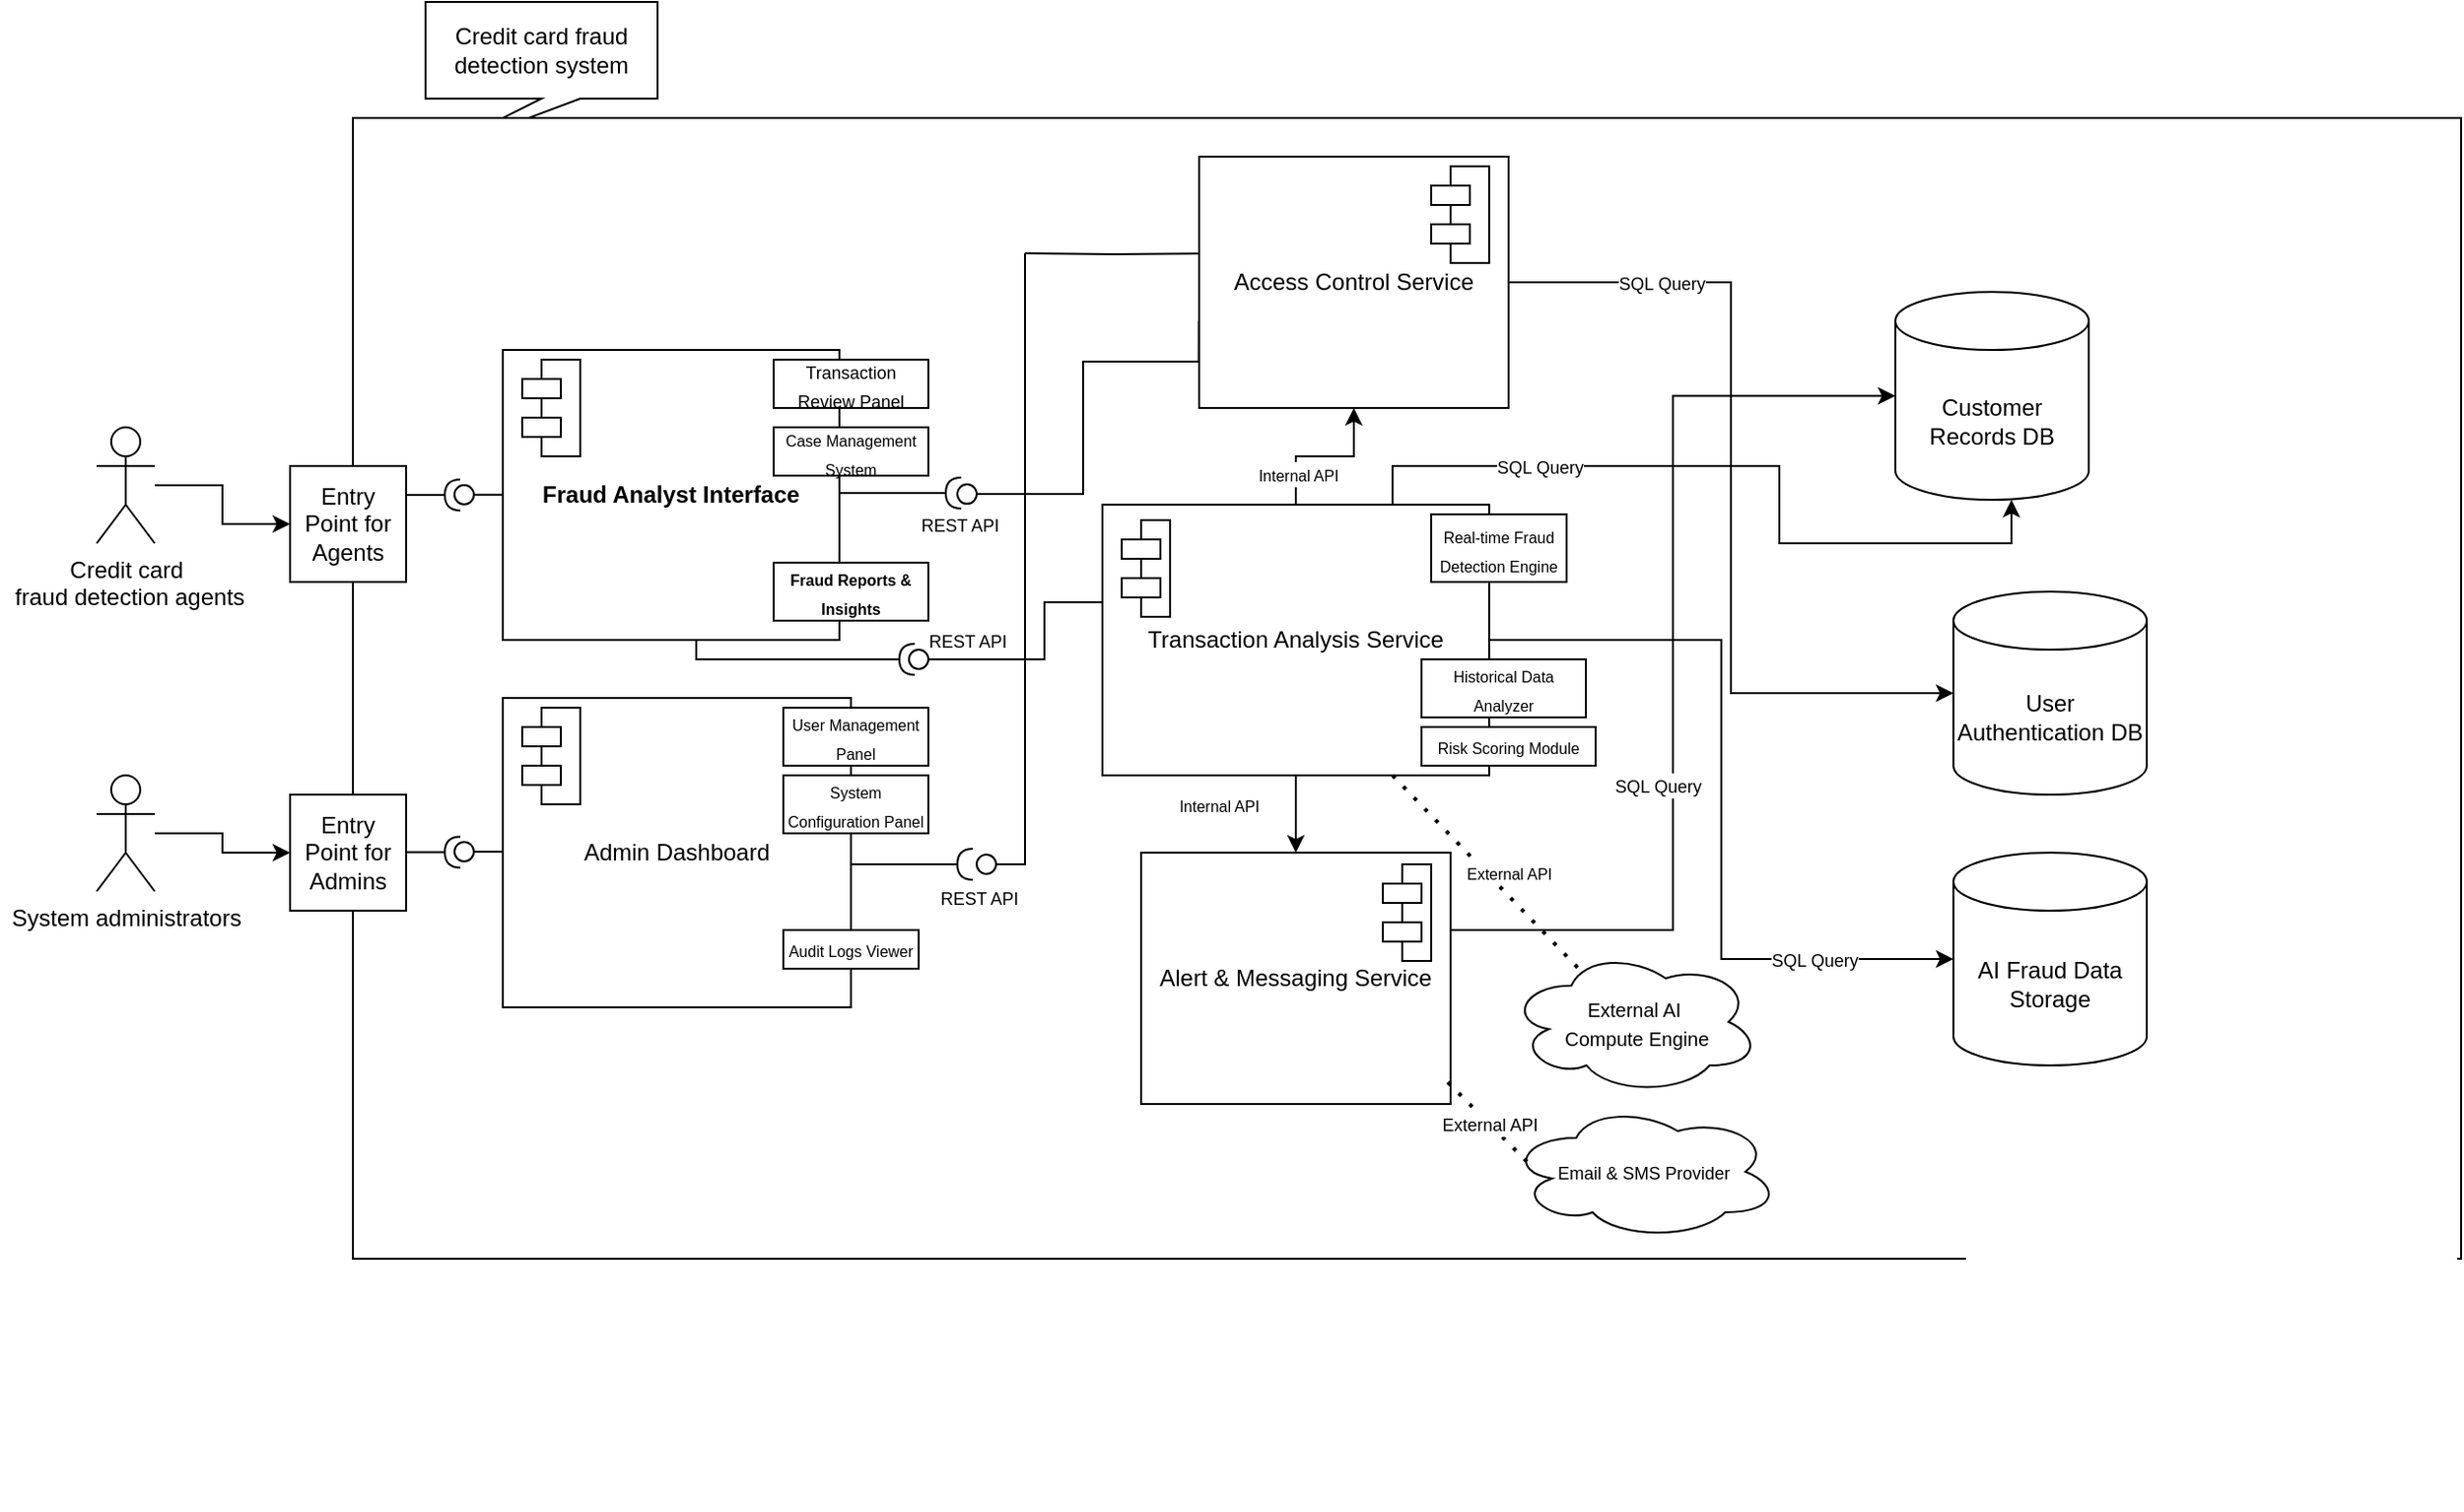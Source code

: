 <mxfile version="26.1.0">
  <diagram name="Page-1" id="USuxYv9XPbnceh0MRkEU">
    <mxGraphModel dx="1105" dy="1796" grid="1" gridSize="10" guides="1" tooltips="1" connect="1" arrows="1" fold="1" page="1" pageScale="1" pageWidth="827" pageHeight="1169" math="0" shadow="0">
      <root>
        <mxCell id="0" />
        <mxCell id="1" parent="0" />
        <mxCell id="2dHNPo27WO1Mkap-W8mN-35" value="" style="shape=callout;whiteSpace=wrap;html=1;perimeter=calloutPerimeter;position2=0;" parent="1" vertex="1">
          <mxGeometry x="220" y="-40" width="120" height="80" as="geometry" />
        </mxCell>
        <mxCell id="luGG8L6NpVET7iOfrZ5E-6" value="" style="edgeStyle=orthogonalEdgeStyle;rounded=0;orthogonalLoop=1;jettySize=auto;html=1;" parent="1" source="QUnVZabD3jAlZHyOa0Sr-1" target="luGG8L6NpVET7iOfrZ5E-1" edge="1">
          <mxGeometry relative="1" as="geometry" />
        </mxCell>
        <mxCell id="QUnVZabD3jAlZHyOa0Sr-1" value="Credit c&lt;span style=&quot;background-color: transparent; color: light-dark(rgb(0, 0, 0), rgb(255, 255, 255));&quot;&gt;ard&lt;/span&gt;&lt;div&gt;&lt;span style=&quot;background-color: transparent; color: light-dark(rgb(0, 0, 0), rgb(255, 255, 255));&quot;&gt;&amp;nbsp;fraud detection agents&lt;/span&gt;&lt;/div&gt;" style="shape=umlActor;verticalLabelPosition=bottom;verticalAlign=top;html=1;outlineConnect=0;" parent="1" vertex="1">
          <mxGeometry x="50" y="180" width="30" height="60" as="geometry" />
        </mxCell>
        <mxCell id="luGG8L6NpVET7iOfrZ5E-5" value="" style="edgeStyle=orthogonalEdgeStyle;rounded=0;orthogonalLoop=1;jettySize=auto;html=1;" parent="1" source="QUnVZabD3jAlZHyOa0Sr-2" target="luGG8L6NpVET7iOfrZ5E-4" edge="1">
          <mxGeometry relative="1" as="geometry" />
        </mxCell>
        <mxCell id="QUnVZabD3jAlZHyOa0Sr-2" value="System administrators" style="shape=umlActor;verticalLabelPosition=bottom;verticalAlign=top;html=1;outlineConnect=0;" parent="1" vertex="1">
          <mxGeometry x="50" y="360" width="30" height="60" as="geometry" />
        </mxCell>
        <mxCell id="P8tNy1iYW3qsByZ3YsKK-2" value="" style="rounded=0;whiteSpace=wrap;html=1;" parent="1" vertex="1">
          <mxGeometry x="182.5" y="20" width="1090" height="590" as="geometry" />
        </mxCell>
        <mxCell id="luGG8L6NpVET7iOfrZ5E-1" value="Entry Point for Agents" style="whiteSpace=wrap;html=1;aspect=fixed;" parent="1" vertex="1">
          <mxGeometry x="150" y="200" width="60" height="60" as="geometry" />
        </mxCell>
        <mxCell id="luGG8L6NpVET7iOfrZ5E-4" value="Entry Point for Admins" style="whiteSpace=wrap;html=1;aspect=fixed;" parent="1" vertex="1">
          <mxGeometry x="150" y="370" width="60" height="60" as="geometry" />
        </mxCell>
        <mxCell id="hKYB33OC29xuQnpMXn42-21" value="&#xa;  &#xa;    &#xa;    &#xa;    &#xa;    &#xa;    &#xa;      &#xa;    &#xa;    &#xa;      &#xa;    &#xa;    &#xa;    &#xa;    &#xa;      &#xa;    &#xa;    &#xa;    &#xa;    &#xa;      &#xa;    &#xa;    &#xa;      &#xa;    &#xa;    &#xa;      &#xa;    &#xa;    &#xa;      &#xa;    &#xa;    &#xa;      &#xa;    &#xa;    &#xa;      &#xa;    &#xa;    &#xa;    &#xa;    &#xa;    &#xa;    &#xa;    &#xa;    &#xa;    &#xa;    &#xa;    &#xa;    &#xa;    &#xa;  &#xa;" style="text;whiteSpace=wrap;html=1;" parent="1" vertex="1">
          <mxGeometry width="30" height="740" as="geometry" />
        </mxCell>
        <mxCell id="2dHNPo27WO1Mkap-W8mN-1" value="Credit card fraud detection system" style="text;html=1;align=center;verticalAlign=middle;whiteSpace=wrap;rounded=0;" parent="1" vertex="1">
          <mxGeometry x="230" y="-30" width="100" height="30" as="geometry" />
        </mxCell>
        <mxCell id="hKYB33OC29xuQnpMXn42-22" value="&#xa;  &#xa;    &#xa;    &#xa;    &#xa;    &#xa;    &#xa;      &#xa;    &#xa;    &#xa;      &#xa;    &#xa;    &#xa;    &#xa;    &#xa;      &#xa;    &#xa;    &#xa;    &#xa;    &#xa;      &#xa;    &#xa;    &#xa;      &#xa;    &#xa;    &#xa;      &#xa;    &#xa;    &#xa;      &#xa;    &#xa;    &#xa;      &#xa;    &#xa;    &#xa;      &#xa;    &#xa;    &#xa;    &#xa;    &#xa;    &#xa;    &#xa;    &#xa;    &#xa;    &#xa;    &#xa;    &#xa;    &#xa;    &#xa;  &#xa;" style="text;whiteSpace=wrap;html=1;" parent="1" vertex="1">
          <mxGeometry width="30" height="740" as="geometry" />
        </mxCell>
        <mxCell id="2dHNPo27WO1Mkap-W8mN-13" value="" style="edgeStyle=orthogonalEdgeStyle;rounded=0;orthogonalLoop=1;jettySize=auto;html=1;" parent="1" source="2dHNPo27WO1Mkap-W8mN-2" target="2dHNPo27WO1Mkap-W8mN-6" edge="1">
          <mxGeometry relative="1" as="geometry" />
        </mxCell>
        <mxCell id="2dHNPo27WO1Mkap-W8mN-54" value="&lt;font style=&quot;font-size: 8px;&quot;&gt;Internal API&lt;/font&gt;" style="edgeLabel;html=1;align=center;verticalAlign=middle;resizable=0;points=[];" parent="2dHNPo27WO1Mkap-W8mN-13" vertex="1" connectable="0">
          <mxGeometry x="-0.011" relative="1" as="geometry">
            <mxPoint x="-40" y="-5" as="offset" />
          </mxGeometry>
        </mxCell>
        <mxCell id="hKYB33OC29xuQnpMXn42-23" value="&#xa;  &#xa;    &#xa;    &#xa;    &#xa;    &#xa;    &#xa;      &#xa;    &#xa;    &#xa;      &#xa;    &#xa;    &#xa;    &#xa;    &#xa;      &#xa;    &#xa;    &#xa;    &#xa;    &#xa;      &#xa;    &#xa;    &#xa;      &#xa;    &#xa;    &#xa;      &#xa;    &#xa;    &#xa;      &#xa;    &#xa;    &#xa;      &#xa;    &#xa;    &#xa;      &#xa;    &#xa;    &#xa;    &#xa;    &#xa;    &#xa;    &#xa;    &#xa;    &#xa;    &#xa;    &#xa;    &#xa;    &#xa;    &#xa;  &#xa;" style="text;whiteSpace=wrap;html=1;" parent="1" vertex="1">
          <mxGeometry width="30" height="740" as="geometry" />
        </mxCell>
        <mxCell id="2dHNPo27WO1Mkap-W8mN-17" style="edgeStyle=orthogonalEdgeStyle;rounded=0;orthogonalLoop=1;jettySize=auto;html=1;exitX=1;exitY=0.5;exitDx=0;exitDy=0;entryX=0;entryY=0.5;entryDx=0;entryDy=0;entryPerimeter=0;" parent="1" source="2dHNPo27WO1Mkap-W8mN-2" target="-xYINVgXVr2gYHE_FDno-7" edge="1">
          <mxGeometry relative="1" as="geometry">
            <mxPoint x="1000" y="410" as="targetPoint" />
          </mxGeometry>
        </mxCell>
        <mxCell id="2dHNPo27WO1Mkap-W8mN-51" value="&lt;font style=&quot;font-size: 9px;&quot;&gt;SQL Query&lt;/font&gt;" style="edgeLabel;html=1;align=center;verticalAlign=middle;resizable=0;points=[];" parent="2dHNPo27WO1Mkap-W8mN-17" vertex="1" connectable="0">
          <mxGeometry x="0.56" relative="1" as="geometry">
            <mxPoint x="17" as="offset" />
          </mxGeometry>
        </mxCell>
        <mxCell id="hKYB33OC29xuQnpMXn42-24" value="&#xa;  &#xa;    &#xa;    &#xa;    &#xa;    &#xa;    &#xa;      &#xa;    &#xa;    &#xa;      &#xa;    &#xa;    &#xa;    &#xa;    &#xa;      &#xa;    &#xa;    &#xa;    &#xa;    &#xa;      &#xa;    &#xa;    &#xa;      &#xa;    &#xa;    &#xa;      &#xa;    &#xa;    &#xa;      &#xa;    &#xa;    &#xa;      &#xa;    &#xa;    &#xa;      &#xa;    &#xa;    &#xa;    &#xa;    &#xa;    &#xa;    &#xa;    &#xa;    &#xa;    &#xa;    &#xa;    &#xa;    &#xa;    &#xa;  &#xa;" style="text;whiteSpace=wrap;html=1;" parent="1" vertex="1">
          <mxGeometry width="30" height="740" as="geometry" />
        </mxCell>
        <mxCell id="2dHNPo27WO1Mkap-W8mN-57" style="edgeStyle=orthogonalEdgeStyle;rounded=0;orthogonalLoop=1;jettySize=auto;html=1;entryX=0.5;entryY=1;entryDx=0;entryDy=0;" parent="1" source="2dHNPo27WO1Mkap-W8mN-2" target="2dHNPo27WO1Mkap-W8mN-7" edge="1">
          <mxGeometry relative="1" as="geometry" />
        </mxCell>
        <mxCell id="2dHNPo27WO1Mkap-W8mN-58" value="&lt;font style=&quot;font-size: 8px;&quot;&gt;Internal API&lt;/font&gt;" style="edgeLabel;html=1;align=center;verticalAlign=middle;resizable=0;points=[];" parent="2dHNPo27WO1Mkap-W8mN-57" vertex="1" connectable="0">
          <mxGeometry x="-0.593" y="-1" relative="1" as="geometry">
            <mxPoint as="offset" />
          </mxGeometry>
        </mxCell>
        <mxCell id="2dHNPo27WO1Mkap-W8mN-2" value="Transaction Analysis Service" style="rounded=0;whiteSpace=wrap;html=1;" parent="1" vertex="1">
          <mxGeometry x="570" y="220" width="200" height="140" as="geometry" />
        </mxCell>
        <mxCell id="2dHNPo27WO1Mkap-W8mN-3" value="&lt;strong data-end=&quot;541&quot; data-start=&quot;514&quot;&gt;Fraud Analyst Interface&lt;/strong&gt;" style="rounded=0;whiteSpace=wrap;html=1;" parent="1" vertex="1">
          <mxGeometry x="260" y="140" width="174" height="150" as="geometry" />
        </mxCell>
        <mxCell id="2dHNPo27WO1Mkap-W8mN-4" value="Admin Dashboard" style="rounded=0;whiteSpace=wrap;html=1;" parent="1" vertex="1">
          <mxGeometry x="260" y="320" width="180" height="160" as="geometry" />
        </mxCell>
        <mxCell id="2dHNPo27WO1Mkap-W8mN-6" value="Alert &amp;amp; Messaging Service" style="rounded=0;whiteSpace=wrap;html=1;" parent="1" vertex="1">
          <mxGeometry x="590" y="400" width="160" height="130" as="geometry" />
        </mxCell>
        <mxCell id="2dHNPo27WO1Mkap-W8mN-16" style="edgeStyle=orthogonalEdgeStyle;rounded=0;orthogonalLoop=1;jettySize=auto;html=1;entryX=0;entryY=0.5;entryDx=0;entryDy=0;entryPerimeter=0;" parent="1" source="2dHNPo27WO1Mkap-W8mN-7" target="-xYINVgXVr2gYHE_FDno-5" edge="1">
          <mxGeometry relative="1" as="geometry">
            <mxPoint x="970" y="280" as="targetPoint" />
          </mxGeometry>
        </mxCell>
        <mxCell id="2dHNPo27WO1Mkap-W8mN-47" value="&lt;font style=&quot;font-size: 9px;&quot;&gt;SQL Query&lt;/font&gt;" style="edgeLabel;html=1;align=center;verticalAlign=middle;resizable=0;points=[];" parent="2dHNPo27WO1Mkap-W8mN-16" vertex="1" connectable="0">
          <mxGeometry x="-0.644" relative="1" as="geometry">
            <mxPoint as="offset" />
          </mxGeometry>
        </mxCell>
        <mxCell id="2dHNPo27WO1Mkap-W8mN-7" value="Access Control Service" style="rounded=0;whiteSpace=wrap;html=1;" parent="1" vertex="1">
          <mxGeometry x="620" y="40" width="160" height="130" as="geometry" />
        </mxCell>
        <mxCell id="2dHNPo27WO1Mkap-W8mN-19" value="&lt;font style=&quot;font-size: 8px;&quot;&gt;Audit Logs Viewer&lt;/font&gt;" style="rounded=0;whiteSpace=wrap;html=1;" parent="1" vertex="1">
          <mxGeometry x="405" y="440" width="70" height="20" as="geometry" />
        </mxCell>
        <mxCell id="2dHNPo27WO1Mkap-W8mN-20" value="&lt;font style=&quot;font-size: 8px;&quot;&gt;User Management Panel&lt;/font&gt;" style="rounded=0;whiteSpace=wrap;html=1;" parent="1" vertex="1">
          <mxGeometry x="405" y="325" width="75" height="30" as="geometry" />
        </mxCell>
        <mxCell id="2dHNPo27WO1Mkap-W8mN-21" value="&lt;font style=&quot;font-size: 9px;&quot;&gt;Transaction Review Panel&lt;/font&gt;" style="rounded=0;whiteSpace=wrap;html=1;" parent="1" vertex="1">
          <mxGeometry x="400" y="145" width="80" height="25" as="geometry" />
        </mxCell>
        <mxCell id="2dHNPo27WO1Mkap-W8mN-27" value="&lt;font style=&quot;font-size: 8px;&quot;&gt;Case Management System&lt;/font&gt;" style="rounded=0;whiteSpace=wrap;html=1;" parent="1" vertex="1">
          <mxGeometry x="400" y="180" width="80" height="25" as="geometry" />
        </mxCell>
        <mxCell id="2dHNPo27WO1Mkap-W8mN-28" value="&lt;strong data-end=&quot;558&quot; data-start=&quot;530&quot;&gt;&lt;font style=&quot;font-size: 8px;&quot;&gt;Fraud Reports &amp;amp; Insights&lt;/font&gt;&lt;/strong&gt;" style="rounded=0;whiteSpace=wrap;html=1;" parent="1" vertex="1">
          <mxGeometry x="400" y="250" width="80" height="30" as="geometry" />
        </mxCell>
        <mxCell id="2dHNPo27WO1Mkap-W8mN-29" value="&lt;font style=&quot;font-size: 8px;&quot;&gt;System Configuration Panel&lt;/font&gt;" style="rounded=0;whiteSpace=wrap;html=1;" parent="1" vertex="1">
          <mxGeometry x="405" y="360" width="75" height="30" as="geometry" />
        </mxCell>
        <mxCell id="2dHNPo27WO1Mkap-W8mN-30" value="&lt;font style=&quot;font-size: 8px;&quot;&gt;Risk Scoring Module&lt;/font&gt;" style="rounded=0;whiteSpace=wrap;html=1;" parent="1" vertex="1">
          <mxGeometry x="735" y="335" width="90" height="20" as="geometry" />
        </mxCell>
        <mxCell id="2dHNPo27WO1Mkap-W8mN-31" value="&lt;font style=&quot;font-size: 8px;&quot;&gt;Historical Data Analyzer&lt;/font&gt;" style="rounded=0;whiteSpace=wrap;html=1;" parent="1" vertex="1">
          <mxGeometry x="735" y="300" width="85" height="30" as="geometry" />
        </mxCell>
        <mxCell id="2dHNPo27WO1Mkap-W8mN-32" value="&lt;font style=&quot;font-size: 8px;&quot;&gt;Real-time Fraud Detection Engine&lt;/font&gt;" style="rounded=0;whiteSpace=wrap;html=1;" parent="1" vertex="1">
          <mxGeometry x="740" y="225" width="70" height="35" as="geometry" />
        </mxCell>
        <mxCell id="2dHNPo27WO1Mkap-W8mN-36" value="&lt;font style=&quot;font-size: 10px;&quot;&gt;External AI&lt;/font&gt;&lt;div&gt;&lt;font style=&quot;font-size: 10px;&quot;&gt;&amp;nbsp;Compute Engine&lt;/font&gt;&lt;/div&gt;" style="ellipse;shape=cloud;whiteSpace=wrap;html=1;" parent="1" vertex="1">
          <mxGeometry x="780" y="450" width="130" height="75" as="geometry" />
        </mxCell>
        <mxCell id="2dHNPo27WO1Mkap-W8mN-37" value="&lt;font style=&quot;font-size: 9px;&quot;&gt;Email &amp;amp; SMS Provider&lt;/font&gt;" style="ellipse;shape=cloud;whiteSpace=wrap;html=1;" parent="1" vertex="1">
          <mxGeometry x="780" y="530" width="140" height="70" as="geometry" />
        </mxCell>
        <mxCell id="2dHNPo27WO1Mkap-W8mN-40" value="" style="endArrow=none;dashed=1;html=1;dashPattern=1 3;strokeWidth=2;rounded=0;exitX=0.75;exitY=1;exitDx=0;exitDy=0;entryX=0.294;entryY=0.16;entryDx=0;entryDy=0;entryPerimeter=0;" parent="1" source="2dHNPo27WO1Mkap-W8mN-2" target="2dHNPo27WO1Mkap-W8mN-36" edge="1">
          <mxGeometry width="50" height="50" relative="1" as="geometry">
            <mxPoint x="750" y="530" as="sourcePoint" />
            <mxPoint x="800" y="480" as="targetPoint" />
          </mxGeometry>
        </mxCell>
        <mxCell id="2dHNPo27WO1Mkap-W8mN-52" value="&lt;font style=&quot;font-size: 8px;&quot;&gt;External API&lt;/font&gt;" style="edgeLabel;html=1;align=center;verticalAlign=middle;resizable=0;points=[];" parent="2dHNPo27WO1Mkap-W8mN-40" vertex="1" connectable="0">
          <mxGeometry x="-0.004" y="3" relative="1" as="geometry">
            <mxPoint x="9" y="1" as="offset" />
          </mxGeometry>
        </mxCell>
        <mxCell id="2dHNPo27WO1Mkap-W8mN-41" value="" style="endArrow=none;dashed=1;html=1;dashPattern=1 3;strokeWidth=2;rounded=0;exitX=0.991;exitY=0.913;exitDx=0;exitDy=0;entryX=0.089;entryY=0.469;entryDx=0;entryDy=0;entryPerimeter=0;exitPerimeter=0;" parent="1" target="2dHNPo27WO1Mkap-W8mN-37" edge="1" source="2dHNPo27WO1Mkap-W8mN-6">
          <mxGeometry width="50" height="50" relative="1" as="geometry">
            <mxPoint x="700" y="470" as="sourcePoint" />
            <mxPoint x="793" y="565" as="targetPoint" />
          </mxGeometry>
        </mxCell>
        <mxCell id="2dHNPo27WO1Mkap-W8mN-53" value="&lt;font style=&quot;font-size: 9px;&quot;&gt;External API&lt;/font&gt;" style="edgeLabel;html=1;align=center;verticalAlign=middle;resizable=0;points=[];" parent="2dHNPo27WO1Mkap-W8mN-41" vertex="1" connectable="0">
          <mxGeometry x="-0.217" y="-1" relative="1" as="geometry">
            <mxPoint x="5" y="3" as="offset" />
          </mxGeometry>
        </mxCell>
        <mxCell id="2dHNPo27WO1Mkap-W8mN-49" style="edgeStyle=orthogonalEdgeStyle;rounded=0;orthogonalLoop=1;jettySize=auto;html=1;exitX=0.75;exitY=0;exitDx=0;exitDy=0;" parent="1" source="2dHNPo27WO1Mkap-W8mN-2" edge="1" target="-xYINVgXVr2gYHE_FDno-1">
          <mxGeometry relative="1" as="geometry">
            <mxPoint x="1070" y="200" as="targetPoint" />
            <Array as="points">
              <mxPoint x="720" y="200" />
              <mxPoint x="920" y="200" />
              <mxPoint x="920" y="240" />
              <mxPoint x="1040" y="240" />
            </Array>
          </mxGeometry>
        </mxCell>
        <mxCell id="2dHNPo27WO1Mkap-W8mN-50" value="&lt;font style=&quot;font-size: 9px;&quot;&gt;SQL Query&lt;/font&gt;" style="edgeLabel;html=1;align=center;verticalAlign=middle;resizable=0;points=[];" parent="2dHNPo27WO1Mkap-W8mN-49" vertex="1" connectable="0">
          <mxGeometry x="-0.523" relative="1" as="geometry">
            <mxPoint as="offset" />
          </mxGeometry>
        </mxCell>
        <mxCell id="-xYINVgXVr2gYHE_FDno-2" value="" style="edgeStyle=orthogonalEdgeStyle;rounded=0;orthogonalLoop=1;jettySize=auto;html=1;entryX=0;entryY=0.5;entryDx=0;entryDy=0;" edge="1" parent="1" source="2dHNPo27WO1Mkap-W8mN-6" target="-xYINVgXVr2gYHE_FDno-1">
          <mxGeometry relative="1" as="geometry">
            <mxPoint x="750" y="440" as="sourcePoint" />
            <mxPoint x="1000" y="170" as="targetPoint" />
            <Array as="points">
              <mxPoint x="865" y="440" />
              <mxPoint x="865" y="164" />
            </Array>
          </mxGeometry>
        </mxCell>
        <mxCell id="-xYINVgXVr2gYHE_FDno-3" value="&lt;font style=&quot;font-size: 9px;&quot;&gt;SQL Query&lt;/font&gt;" style="edgeLabel;html=1;align=center;verticalAlign=middle;resizable=0;points=[];" vertex="1" connectable="0" parent="-xYINVgXVr2gYHE_FDno-2">
          <mxGeometry x="-0.698" relative="1" as="geometry">
            <mxPoint x="30" y="-75" as="offset" />
          </mxGeometry>
        </mxCell>
        <mxCell id="-xYINVgXVr2gYHE_FDno-1" value="Customer Records DB" style="shape=cylinder3;whiteSpace=wrap;html=1;boundedLbl=1;backgroundOutline=1;size=15;" vertex="1" parent="1">
          <mxGeometry x="980" y="110" width="100" height="107.5" as="geometry" />
        </mxCell>
        <mxCell id="-xYINVgXVr2gYHE_FDno-5" value="User Authentication DB" style="shape=cylinder3;whiteSpace=wrap;html=1;boundedLbl=1;backgroundOutline=1;size=15;" vertex="1" parent="1">
          <mxGeometry x="1010" y="265" width="100" height="105" as="geometry" />
        </mxCell>
        <mxCell id="-xYINVgXVr2gYHE_FDno-7" value="AI Fraud Data Storage" style="shape=cylinder3;whiteSpace=wrap;html=1;boundedLbl=1;backgroundOutline=1;size=15;" vertex="1" parent="1">
          <mxGeometry x="1010" y="400" width="100" height="110" as="geometry" />
        </mxCell>
        <mxCell id="-xYINVgXVr2gYHE_FDno-40" value="" style="ellipse;whiteSpace=wrap;html=1;align=center;aspect=fixed;fillColor=none;strokeColor=none;resizable=0;perimeter=centerPerimeter;rotatable=0;allowArrows=0;points=[];outlineConnect=1;" vertex="1" parent="1">
          <mxGeometry x="230" y="230" width="10" height="10" as="geometry" />
        </mxCell>
        <mxCell id="-xYINVgXVr2gYHE_FDno-42" value="" style="rounded=0;orthogonalLoop=1;jettySize=auto;html=1;endArrow=halfCircle;endFill=0;endSize=6;strokeWidth=1;sketch=0;exitX=1;exitY=0.25;exitDx=0;exitDy=0;" edge="1" parent="1" source="luGG8L6NpVET7iOfrZ5E-1">
          <mxGeometry relative="1" as="geometry">
            <mxPoint x="214" y="215" as="sourcePoint" />
            <mxPoint x="238" y="214.97" as="targetPoint" />
          </mxGeometry>
        </mxCell>
        <mxCell id="-xYINVgXVr2gYHE_FDno-43" value="" style="rounded=0;orthogonalLoop=1;jettySize=auto;html=1;endArrow=oval;endFill=0;sketch=0;sourcePerimeterSpacing=0;targetPerimeterSpacing=0;endSize=10;" edge="1" parent="1">
          <mxGeometry relative="1" as="geometry">
            <mxPoint x="250" y="214.88" as="sourcePoint" />
            <mxPoint x="240" y="214.88" as="targetPoint" />
            <Array as="points">
              <mxPoint x="260" y="214.88" />
            </Array>
          </mxGeometry>
        </mxCell>
        <mxCell id="-xYINVgXVr2gYHE_FDno-44" value="" style="ellipse;whiteSpace=wrap;html=1;align=center;aspect=fixed;fillColor=none;strokeColor=none;resizable=0;perimeter=centerPerimeter;rotatable=0;allowArrows=0;points=[];outlineConnect=1;" vertex="1" parent="1">
          <mxGeometry x="230" y="210" width="10" height="10" as="geometry" />
        </mxCell>
        <mxCell id="-xYINVgXVr2gYHE_FDno-50" value="" style="rounded=0;orthogonalLoop=1;jettySize=auto;html=1;endArrow=halfCircle;endFill=0;endSize=6;strokeWidth=1;sketch=0;exitX=1;exitY=0.25;exitDx=0;exitDy=0;" edge="1" parent="1">
          <mxGeometry relative="1" as="geometry">
            <mxPoint x="210" y="399.77" as="sourcePoint" />
            <mxPoint x="238" y="399.74" as="targetPoint" />
          </mxGeometry>
        </mxCell>
        <mxCell id="-xYINVgXVr2gYHE_FDno-51" value="" style="rounded=0;orthogonalLoop=1;jettySize=auto;html=1;endArrow=oval;endFill=0;sketch=0;sourcePerimeterSpacing=0;targetPerimeterSpacing=0;endSize=10;" edge="1" parent="1">
          <mxGeometry relative="1" as="geometry">
            <mxPoint x="250" y="399.47" as="sourcePoint" />
            <mxPoint x="240" y="399.47" as="targetPoint" />
            <Array as="points">
              <mxPoint x="260" y="399.47" />
            </Array>
          </mxGeometry>
        </mxCell>
        <mxCell id="-xYINVgXVr2gYHE_FDno-54" value="" style="rounded=0;orthogonalLoop=1;jettySize=auto;html=1;endArrow=halfCircle;endFill=0;endSize=6;strokeWidth=1;sketch=0;exitX=1;exitY=0.5;exitDx=0;exitDy=0;" edge="1" parent="1">
          <mxGeometry relative="1" as="geometry">
            <mxPoint x="434" y="214" as="sourcePoint" />
            <mxPoint x="497" y="214" as="targetPoint" />
          </mxGeometry>
        </mxCell>
        <mxCell id="-xYINVgXVr2gYHE_FDno-103" value="&lt;font style=&quot;font-size: 9px;&quot;&gt;REST API&lt;/font&gt;" style="edgeLabel;html=1;align=center;verticalAlign=middle;resizable=0;points=[];" vertex="1" connectable="0" parent="-xYINVgXVr2gYHE_FDno-54">
          <mxGeometry x="-0.211" relative="1" as="geometry">
            <mxPoint x="37" y="16" as="offset" />
          </mxGeometry>
        </mxCell>
        <mxCell id="-xYINVgXVr2gYHE_FDno-66" value="" style="rounded=0;orthogonalLoop=1;jettySize=auto;html=1;endArrow=oval;endFill=0;sketch=0;sourcePerimeterSpacing=0;targetPerimeterSpacing=0;endSize=10;" edge="1" parent="1">
          <mxGeometry relative="1" as="geometry">
            <mxPoint x="510" y="214.55" as="sourcePoint" />
            <mxPoint x="500" y="214.55" as="targetPoint" />
            <Array as="points">
              <mxPoint x="520" y="214.55" />
            </Array>
          </mxGeometry>
        </mxCell>
        <mxCell id="-xYINVgXVr2gYHE_FDno-80" value="" style="endArrow=none;html=1;rounded=0;edgeStyle=orthogonalEdgeStyle;entryX=-0.001;entryY=0.653;entryDx=0;entryDy=0;entryPerimeter=0;" edge="1" parent="1" target="2dHNPo27WO1Mkap-W8mN-7">
          <mxGeometry width="50" height="50" relative="1" as="geometry">
            <mxPoint x="520" y="214.51" as="sourcePoint" />
            <mxPoint x="620" y="146.01" as="targetPoint" />
            <Array as="points">
              <mxPoint x="560" y="214" />
              <mxPoint x="560" y="146" />
            </Array>
          </mxGeometry>
        </mxCell>
        <mxCell id="-xYINVgXVr2gYHE_FDno-83" value="" style="shape=module;align=left;spacingLeft=20;align=center;verticalAlign=top;whiteSpace=wrap;html=1;" vertex="1" parent="1">
          <mxGeometry x="270" y="145" width="30" height="50" as="geometry" />
        </mxCell>
        <mxCell id="-xYINVgXVr2gYHE_FDno-84" value="" style="shape=module;align=left;spacingLeft=20;align=center;verticalAlign=top;whiteSpace=wrap;html=1;" vertex="1" parent="1">
          <mxGeometry x="270" y="325" width="30" height="50" as="geometry" />
        </mxCell>
        <mxCell id="-xYINVgXVr2gYHE_FDno-85" value="" style="shape=module;align=left;spacingLeft=20;align=center;verticalAlign=top;whiteSpace=wrap;html=1;" vertex="1" parent="1">
          <mxGeometry x="740" y="45" width="30" height="50" as="geometry" />
        </mxCell>
        <mxCell id="-xYINVgXVr2gYHE_FDno-86" value="" style="shape=module;align=left;spacingLeft=20;align=center;verticalAlign=top;whiteSpace=wrap;html=1;" vertex="1" parent="1">
          <mxGeometry x="580" y="228" width="25" height="50" as="geometry" />
        </mxCell>
        <mxCell id="-xYINVgXVr2gYHE_FDno-87" value="" style="shape=module;align=left;spacingLeft=20;align=center;verticalAlign=top;whiteSpace=wrap;html=1;" vertex="1" parent="1">
          <mxGeometry x="715" y="406" width="25" height="50" as="geometry" />
        </mxCell>
        <mxCell id="-xYINVgXVr2gYHE_FDno-88" value="" style="endArrow=none;html=1;rounded=0;edgeStyle=orthogonalEdgeStyle;" edge="1" parent="1">
          <mxGeometry width="50" height="50" relative="1" as="geometry">
            <mxPoint x="490" y="300" as="sourcePoint" />
            <mxPoint x="570" y="270.5" as="targetPoint" />
            <Array as="points">
              <mxPoint x="500" y="300" />
              <mxPoint x="540" y="300" />
              <mxPoint x="540" y="270" />
            </Array>
          </mxGeometry>
        </mxCell>
        <mxCell id="-xYINVgXVr2gYHE_FDno-102" value="&lt;font style=&quot;font-size: 9px;&quot;&gt;REST API&lt;/font&gt;" style="edgeLabel;html=1;align=center;verticalAlign=middle;resizable=0;points=[];" vertex="1" connectable="0" parent="-xYINVgXVr2gYHE_FDno-88">
          <mxGeometry x="-0.841" y="-1" relative="1" as="geometry">
            <mxPoint x="1" y="-11" as="offset" />
          </mxGeometry>
        </mxCell>
        <mxCell id="-xYINVgXVr2gYHE_FDno-90" value="" style="rounded=0;orthogonalLoop=1;jettySize=auto;html=1;endArrow=halfCircle;endFill=0;endSize=6;strokeWidth=1;sketch=0;" edge="1" parent="1">
          <mxGeometry relative="1" as="geometry">
            <mxPoint x="410" y="300" as="sourcePoint" />
            <mxPoint x="473" y="300" as="targetPoint" />
          </mxGeometry>
        </mxCell>
        <mxCell id="-xYINVgXVr2gYHE_FDno-91" value="" style="endArrow=none;html=1;rounded=0;edgeStyle=orthogonalEdgeStyle;" edge="1" parent="1">
          <mxGeometry width="50" height="50" relative="1" as="geometry">
            <mxPoint x="410" y="300" as="sourcePoint" />
            <mxPoint x="360" y="290" as="targetPoint" />
            <Array as="points">
              <mxPoint x="360" y="300" />
            </Array>
          </mxGeometry>
        </mxCell>
        <mxCell id="-xYINVgXVr2gYHE_FDno-92" value="" style="rounded=0;orthogonalLoop=1;jettySize=auto;html=1;endArrow=oval;endFill=0;sketch=0;sourcePerimeterSpacing=0;targetPerimeterSpacing=0;endSize=10;" edge="1" parent="1">
          <mxGeometry relative="1" as="geometry">
            <mxPoint x="485" y="300" as="sourcePoint" />
            <mxPoint x="475" y="300" as="targetPoint" />
            <Array as="points">
              <mxPoint x="495" y="300" />
            </Array>
          </mxGeometry>
        </mxCell>
        <mxCell id="-xYINVgXVr2gYHE_FDno-94" value="" style="rounded=0;orthogonalLoop=1;jettySize=auto;html=1;endArrow=halfCircle;endFill=0;endSize=6;strokeWidth=1;sketch=0;" edge="1" parent="1">
          <mxGeometry relative="1" as="geometry">
            <mxPoint x="440" y="406" as="sourcePoint" />
            <mxPoint x="503" y="406" as="targetPoint" />
          </mxGeometry>
        </mxCell>
        <mxCell id="-xYINVgXVr2gYHE_FDno-101" value="&lt;font style=&quot;font-size: 9px;&quot;&gt;REST API&lt;/font&gt;" style="edgeLabel;html=1;align=center;verticalAlign=middle;resizable=0;points=[];" vertex="1" connectable="0" parent="-xYINVgXVr2gYHE_FDno-94">
          <mxGeometry x="-0.326" relative="1" as="geometry">
            <mxPoint x="45" y="17" as="offset" />
          </mxGeometry>
        </mxCell>
        <mxCell id="-xYINVgXVr2gYHE_FDno-97" value="" style="rounded=0;orthogonalLoop=1;jettySize=auto;html=1;endArrow=oval;endFill=0;sketch=0;sourcePerimeterSpacing=0;targetPerimeterSpacing=0;endSize=10;" edge="1" parent="1">
          <mxGeometry relative="1" as="geometry">
            <mxPoint x="520" y="406" as="sourcePoint" />
            <mxPoint x="510" y="406" as="targetPoint" />
            <Array as="points">
              <mxPoint x="530" y="406" />
            </Array>
          </mxGeometry>
        </mxCell>
        <mxCell id="-xYINVgXVr2gYHE_FDno-98" value="" style="endArrow=none;html=1;rounded=0;edgeStyle=orthogonalEdgeStyle;" edge="1" parent="1">
          <mxGeometry width="50" height="50" relative="1" as="geometry">
            <mxPoint x="520" y="406" as="sourcePoint" />
            <mxPoint x="530" y="90" as="targetPoint" />
            <Array as="points">
              <mxPoint x="530" y="406" />
              <mxPoint x="530" y="376" />
            </Array>
          </mxGeometry>
        </mxCell>
        <mxCell id="-xYINVgXVr2gYHE_FDno-99" value="" style="endArrow=none;html=1;rounded=0;edgeStyle=orthogonalEdgeStyle;entryX=0.003;entryY=0.386;entryDx=0;entryDy=0;entryPerimeter=0;" edge="1" parent="1" target="2dHNPo27WO1Mkap-W8mN-7">
          <mxGeometry width="50" height="50" relative="1" as="geometry">
            <mxPoint x="530" y="90" as="sourcePoint" />
            <mxPoint x="600" y="90" as="targetPoint" />
            <Array as="points" />
          </mxGeometry>
        </mxCell>
      </root>
    </mxGraphModel>
  </diagram>
</mxfile>
